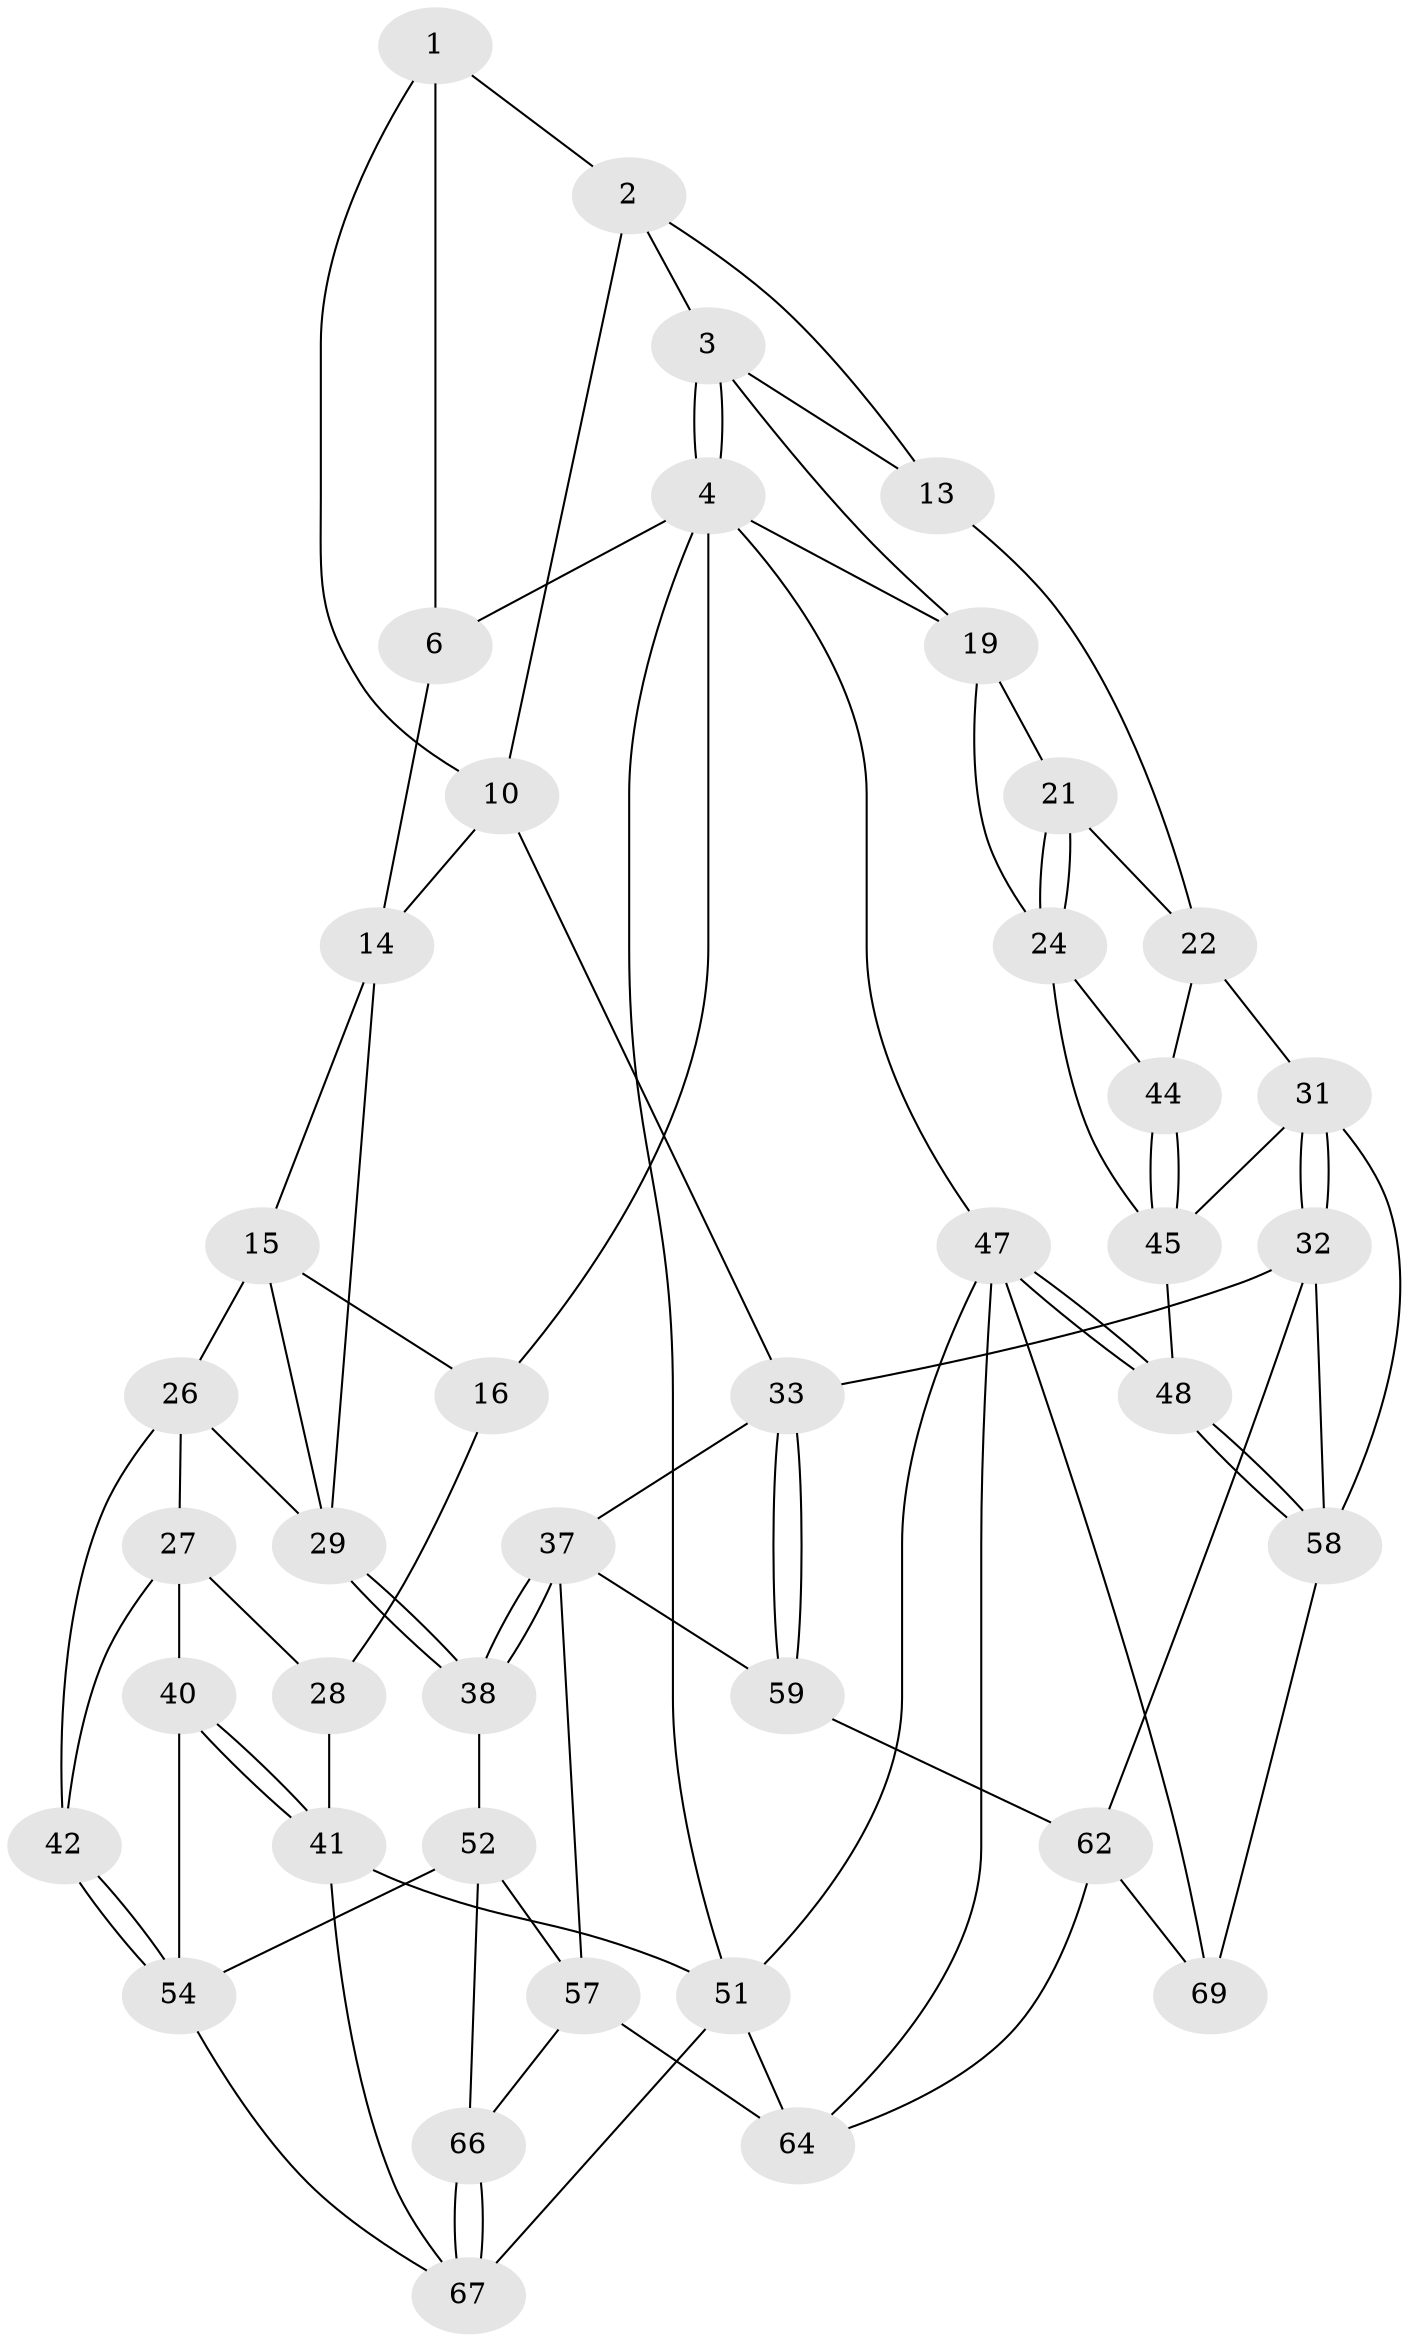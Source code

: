// original degree distribution, {3: 0.027777777777777776, 4: 0.2222222222222222, 6: 0.19444444444444445, 5: 0.5555555555555556}
// Generated by graph-tools (version 1.1) at 2025/42/03/06/25 10:42:29]
// undirected, 41 vertices, 89 edges
graph export_dot {
graph [start="1"]
  node [color=gray90,style=filled];
  1 [pos="+0.48790479411734083+0",super="+7"];
  2 [pos="+0.5178546096543601+0",super="+9"];
  3 [pos="+0.7241656807497261+0",super="+12"];
  4 [pos="+1+0",super="+5"];
  6 [pos="+0.222418658809115+0",super="+8"];
  10 [pos="+0.5340272547661624+0.23698607502976543",super="+11"];
  13 [pos="+0.7201929553439945+0.19665478453262744"];
  14 [pos="+0.21052100761992093+0.17479404177585034",super="+18"];
  15 [pos="+0.2087945683730061+0.1753822962250766",super="+25"];
  16 [pos="+0.06175346131578627+0.09387938531611804",super="+17"];
  19 [pos="+0.9362003957147151+0.08817447550226015",super="+20"];
  21 [pos="+0.9431407180081481+0.2162439901901199"];
  22 [pos="+0.8342880827567254+0.2923083289826966",super="+23"];
  24 [pos="+1+0.23918625552025666",super="+43"];
  26 [pos="+0.11329817415239923+0.30550931699758427",super="+35"];
  27 [pos="+0.06615239301026372+0.322748405021252",super="+39"];
  28 [pos="+0.02064160999100145+0.310261083644912",super="+36"];
  29 [pos="+0.2911020242123728+0.44915290002183633",super="+30"];
  31 [pos="+0.7651954872581781+0.5123191614888971",super="+46"];
  32 [pos="+0.7142767467928283+0.5481071383472144",super="+61"];
  33 [pos="+0.6557397881913172+0.5469390741702392",super="+34"];
  37 [pos="+0.5133276749067897+0.4909374359840382",super="+56"];
  38 [pos="+0.37228998400208574+0.4989713302694648"];
  40 [pos="+0+0.6292830580510264"];
  41 [pos="+0+0.6298752197557576",super="+50"];
  42 [pos="+0.20046848312642523+0.4869546049744353"];
  44 [pos="+0.9572309641243946+0.34465150148247276"];
  45 [pos="+0.9311997960581205+0.5248156981310031",super="+49"];
  47 [pos="+1+1",super="+70"];
  48 [pos="+1+0.9147298756269354"];
  51 [pos="+0+1",super="+72"];
  52 [pos="+0.35654183780078297+0.5448439775417624",super="+53"];
  54 [pos="+0.12535395843448702+0.6690860174373974",super="+55"];
  57 [pos="+0.42509422363565463+0.7362411375979856",super="+65"];
  58 [pos="+0.9548833672933097+0.7790899633384514",super="+60"];
  59 [pos="+0.580462159126997+0.7169247596318261"];
  62 [pos="+0.717546020991583+0.7897680570927524",super="+63"];
  64 [pos="+0.537944625047061+0.9298009065130924",super="+71"];
  66 [pos="+0.33878145061130227+0.8118833484389401"];
  67 [pos="+0.20665730776977387+0.9681632158026386",super="+68"];
  69 [pos="+0.8072846239841966+0.8426400087171788"];
  1 -- 2;
  1 -- 10;
  1 -- 6;
  2 -- 3;
  2 -- 10;
  2 -- 13;
  3 -- 4;
  3 -- 4;
  3 -- 19;
  3 -- 13;
  4 -- 47;
  4 -- 19;
  4 -- 16;
  4 -- 51;
  4 -- 6;
  6 -- 14;
  10 -- 33;
  10 -- 14;
  13 -- 22;
  14 -- 15;
  14 -- 29;
  15 -- 16;
  15 -- 26;
  15 -- 29;
  16 -- 28 [weight=2];
  19 -- 21;
  19 -- 24;
  21 -- 22;
  21 -- 24;
  21 -- 24;
  22 -- 44;
  22 -- 31;
  24 -- 44;
  24 -- 45;
  26 -- 27;
  26 -- 42;
  26 -- 29;
  27 -- 28;
  27 -- 40;
  27 -- 42;
  28 -- 41;
  29 -- 38;
  29 -- 38;
  31 -- 32;
  31 -- 32;
  31 -- 58;
  31 -- 45;
  32 -- 33;
  32 -- 58;
  32 -- 62;
  33 -- 59;
  33 -- 59;
  33 -- 37;
  37 -- 38;
  37 -- 38;
  37 -- 57;
  37 -- 59;
  38 -- 52;
  40 -- 41;
  40 -- 41;
  40 -- 54;
  41 -- 51;
  41 -- 67;
  42 -- 54;
  42 -- 54;
  44 -- 45;
  44 -- 45;
  45 -- 48;
  47 -- 48;
  47 -- 48;
  47 -- 51;
  47 -- 69;
  47 -- 64;
  48 -- 58;
  48 -- 58;
  51 -- 67;
  51 -- 64;
  52 -- 57;
  52 -- 66;
  52 -- 54;
  54 -- 67;
  57 -- 64;
  57 -- 66;
  58 -- 69;
  59 -- 62;
  62 -- 69;
  62 -- 64;
  66 -- 67;
  66 -- 67;
}
